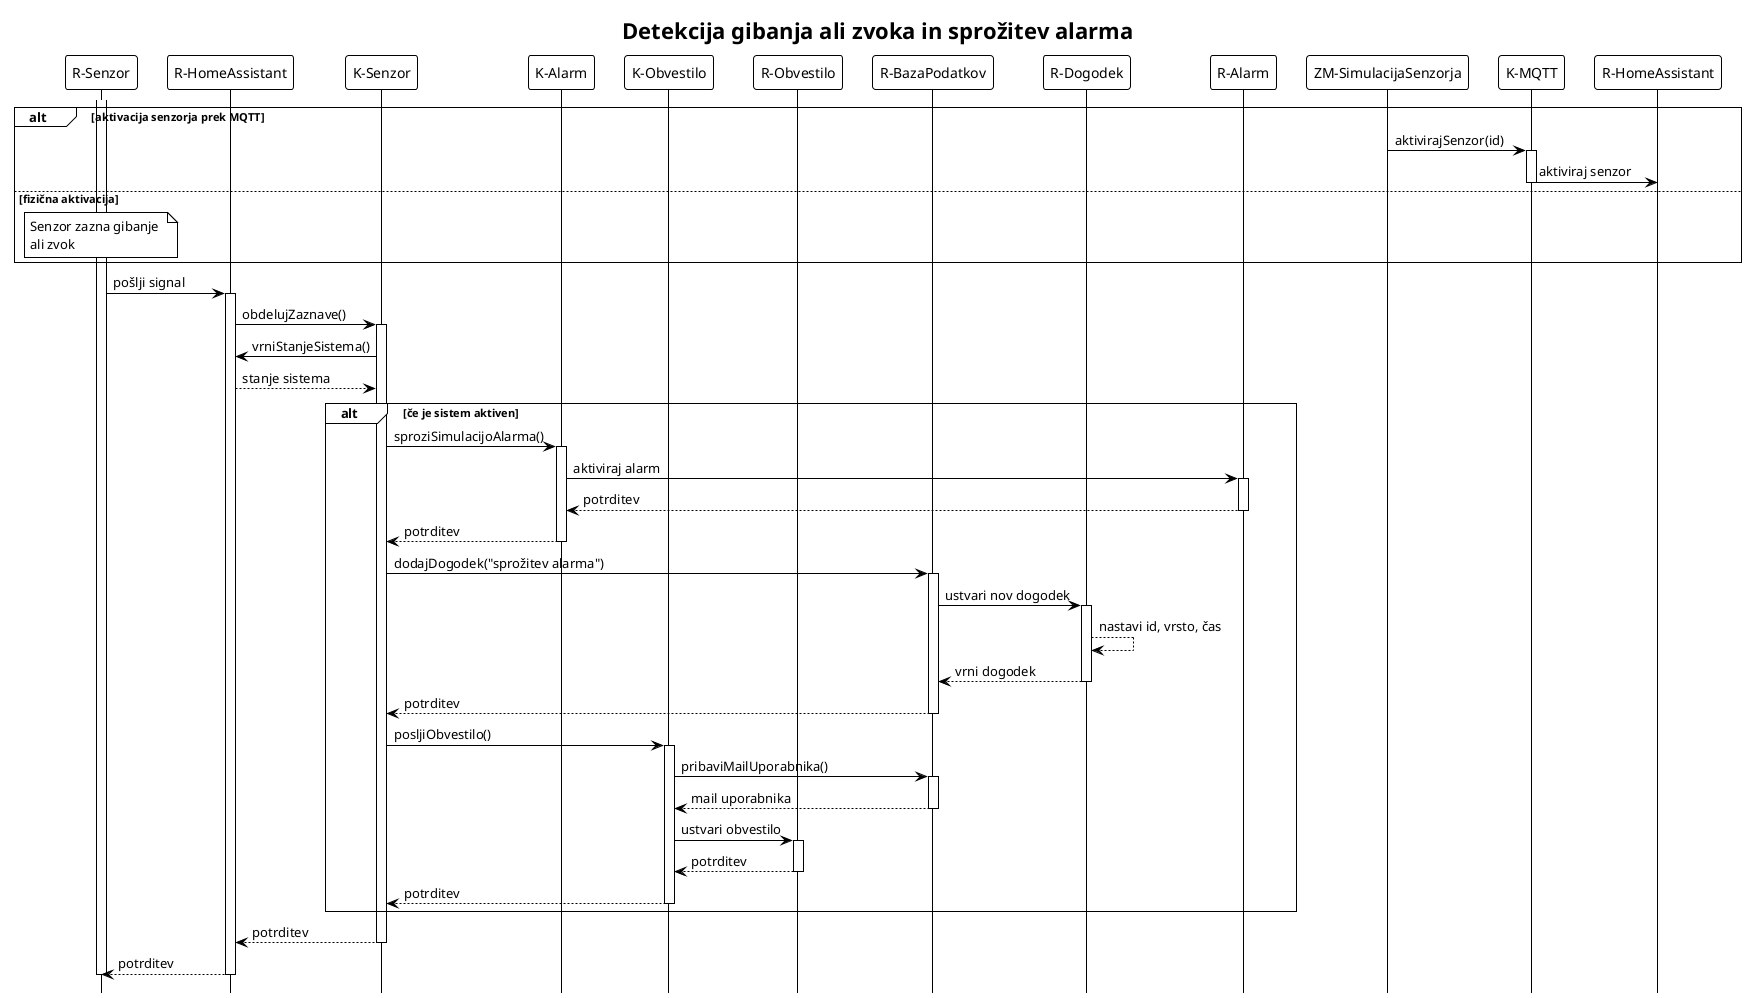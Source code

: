 @startuml DZ_DetekcijaGibanjaInSprozitevAlarma
!theme plain
hide footbox

title Detekcija gibanja ali zvoka in sprožitev alarma

participant "R-Senzor" as Senzor
participant "R-HomeAssistant" as HomeAssistant
participant "K-Senzor" as KSenzor
participant "K-Alarm" as KAlarm
participant "K-Obvestilo" as KObvestilo
participant "R-Obvestilo" as RObvestilo
participant "R-BazaPodatkov" as BazaPodatkov
participant "R-Dogodek" as Dogodek
participant "R-Alarm" as Alarm

alt aktivacija senzorja prek MQTT
  "ZM-SimulacijaSenzorja" -> "K-MQTT": aktivirajSenzor(id)
  activate "K-MQTT"
  "K-MQTT" -> "R-HomeAssistant": aktiviraj senzor
  deactivate "K-MQTT"
else fizična aktivacija
  note over Senzor
    Senzor zazna gibanje 
    ali zvok
  end note
end

activate Senzor
Senzor -> HomeAssistant: pošlji signal
activate HomeAssistant

HomeAssistant -> KSenzor: obdelujZaznave()
activate KSenzor

KSenzor -> HomeAssistant: vrniStanjeSistema()
HomeAssistant --> KSenzor: stanje sistema

alt če je sistem aktiven
  KSenzor -> KAlarm: sproziSimulacijoAlarma()
  activate KAlarm
  
  KAlarm -> Alarm: aktiviraj alarm
  activate Alarm
  Alarm --> KAlarm: potrditev
  deactivate Alarm
  
  KAlarm --> KSenzor: potrditev
  deactivate KAlarm
  
  KSenzor -> BazaPodatkov: dodajDogodek("sprožitev alarma")
  activate BazaPodatkov
  BazaPodatkov -> Dogodek: ustvari nov dogodek
  activate Dogodek
  Dogodek --> Dogodek: nastavi id, vrsto, čas
  Dogodek --> BazaPodatkov: vrni dogodek
  deactivate Dogodek
  BazaPodatkov --> KSenzor: potrditev
  deactivate BazaPodatkov
  
  KSenzor -> KObvestilo: posljiObvestilo()
  activate KObvestilo
  
  KObvestilo -> BazaPodatkov: pribaviMailUporabnika()
  activate BazaPodatkov
  BazaPodatkov --> KObvestilo: mail uporabnika
  deactivate BazaPodatkov
  
  KObvestilo -> RObvestilo: ustvari obvestilo
  activate RObvestilo
  RObvestilo --> KObvestilo: potrditev
  deactivate RObvestilo
  
  KObvestilo --> KSenzor: potrditev
  deactivate KObvestilo
end

KSenzor --> HomeAssistant: potrditev
deactivate KSenzor
HomeAssistant --> Senzor: potrditev
deactivate HomeAssistant
deactivate Senzor

@enduml